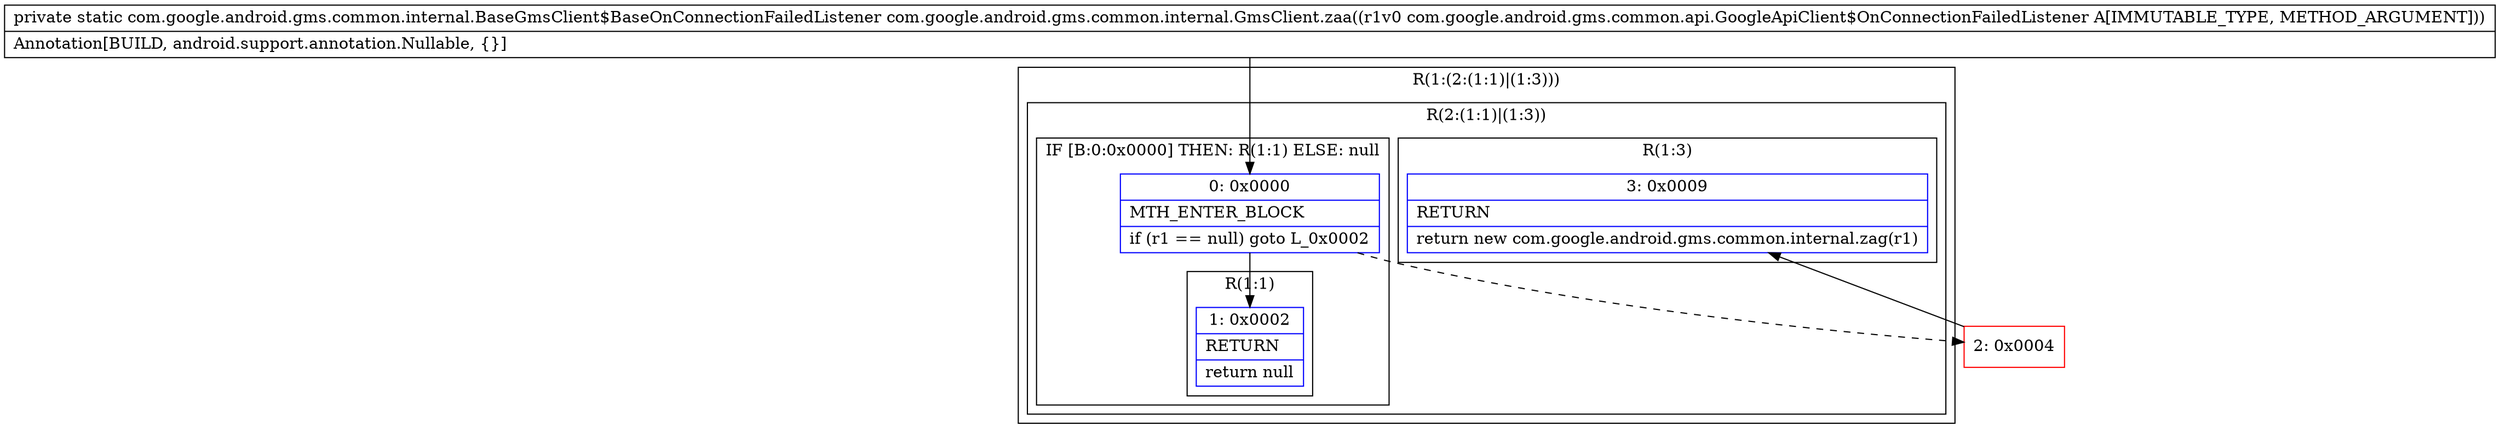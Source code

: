 digraph "CFG forcom.google.android.gms.common.internal.GmsClient.zaa(Lcom\/google\/android\/gms\/common\/api\/GoogleApiClient$OnConnectionFailedListener;)Lcom\/google\/android\/gms\/common\/internal\/BaseGmsClient$BaseOnConnectionFailedListener;" {
subgraph cluster_Region_1311994339 {
label = "R(1:(2:(1:1)|(1:3)))";
node [shape=record,color=blue];
subgraph cluster_Region_1796293313 {
label = "R(2:(1:1)|(1:3))";
node [shape=record,color=blue];
subgraph cluster_IfRegion_438940715 {
label = "IF [B:0:0x0000] THEN: R(1:1) ELSE: null";
node [shape=record,color=blue];
Node_0 [shape=record,label="{0\:\ 0x0000|MTH_ENTER_BLOCK\l|if (r1 == null) goto L_0x0002\l}"];
subgraph cluster_Region_1178487205 {
label = "R(1:1)";
node [shape=record,color=blue];
Node_1 [shape=record,label="{1\:\ 0x0002|RETURN\l|return null\l}"];
}
}
subgraph cluster_Region_324502760 {
label = "R(1:3)";
node [shape=record,color=blue];
Node_3 [shape=record,label="{3\:\ 0x0009|RETURN\l|return new com.google.android.gms.common.internal.zag(r1)\l}"];
}
}
}
Node_2 [shape=record,color=red,label="{2\:\ 0x0004}"];
MethodNode[shape=record,label="{private static com.google.android.gms.common.internal.BaseGmsClient$BaseOnConnectionFailedListener com.google.android.gms.common.internal.GmsClient.zaa((r1v0 com.google.android.gms.common.api.GoogleApiClient$OnConnectionFailedListener A[IMMUTABLE_TYPE, METHOD_ARGUMENT]))  | Annotation[BUILD, android.support.annotation.Nullable, \{\}]\l}"];
MethodNode -> Node_0;
Node_0 -> Node_1;
Node_0 -> Node_2[style=dashed];
Node_2 -> Node_3;
}

